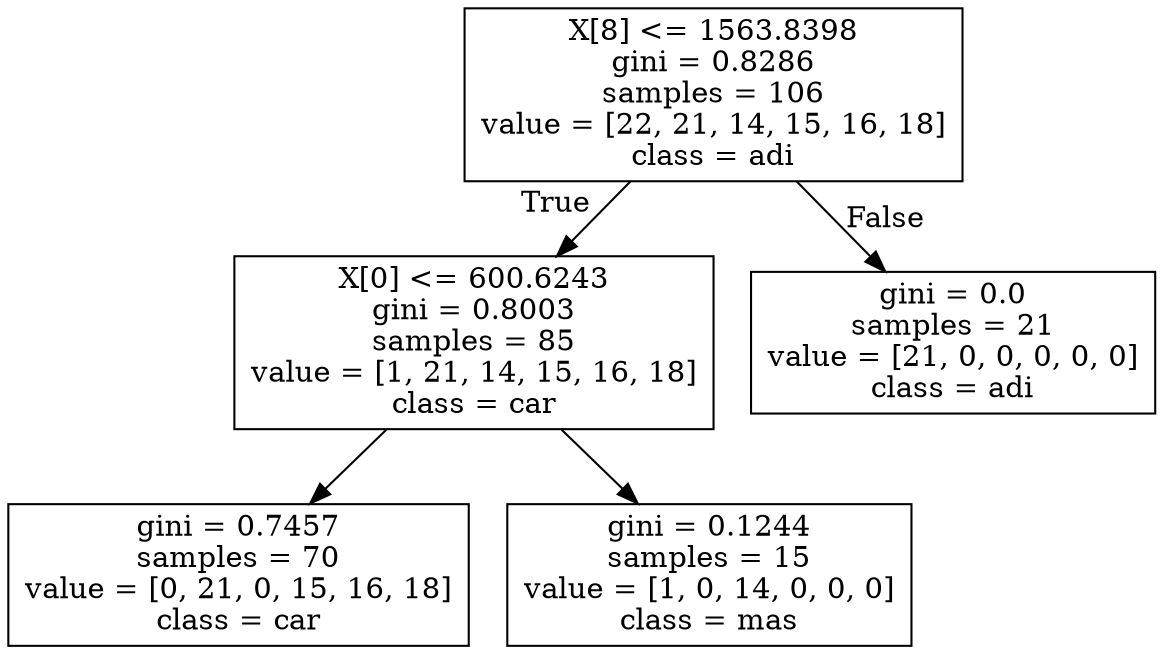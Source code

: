 digraph Tree {
node [shape=box] ;
0 [label="X[8] <= 1563.8398\ngini = 0.8286\nsamples = 106\nvalue = [22, 21, 14, 15, 16, 18]\nclass = adi"] ;
1 [label="X[0] <= 600.6243\ngini = 0.8003\nsamples = 85\nvalue = [1, 21, 14, 15, 16, 18]\nclass = car"] ;
0 -> 1 [labeldistance=2.5, labelangle=45, headlabel="True"] ;
2 [label="gini = 0.7457\nsamples = 70\nvalue = [0, 21, 0, 15, 16, 18]\nclass = car"] ;
1 -> 2 ;
3 [label="gini = 0.1244\nsamples = 15\nvalue = [1, 0, 14, 0, 0, 0]\nclass = mas"] ;
1 -> 3 ;
4 [label="gini = 0.0\nsamples = 21\nvalue = [21, 0, 0, 0, 0, 0]\nclass = adi"] ;
0 -> 4 [labeldistance=2.5, labelangle=-45, headlabel="False"] ;
}